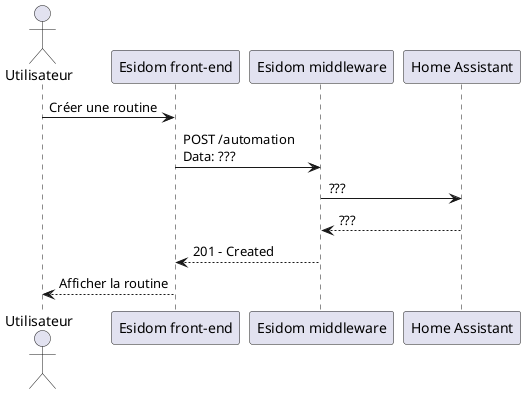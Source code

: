 @startuml Créer routine

actor "Utilisateur" as u
participant "Esidom front-end" as fe
participant "Esidom middleware" as m
participant "Home Assistant" as ha

u -> fe: Créer une routine
fe -> m: POST /automation\nData: ???
m -> ha: ???
ha --> m: ???
m --> fe: 201 - Created
fe --> u: Afficher la routine

@enduml